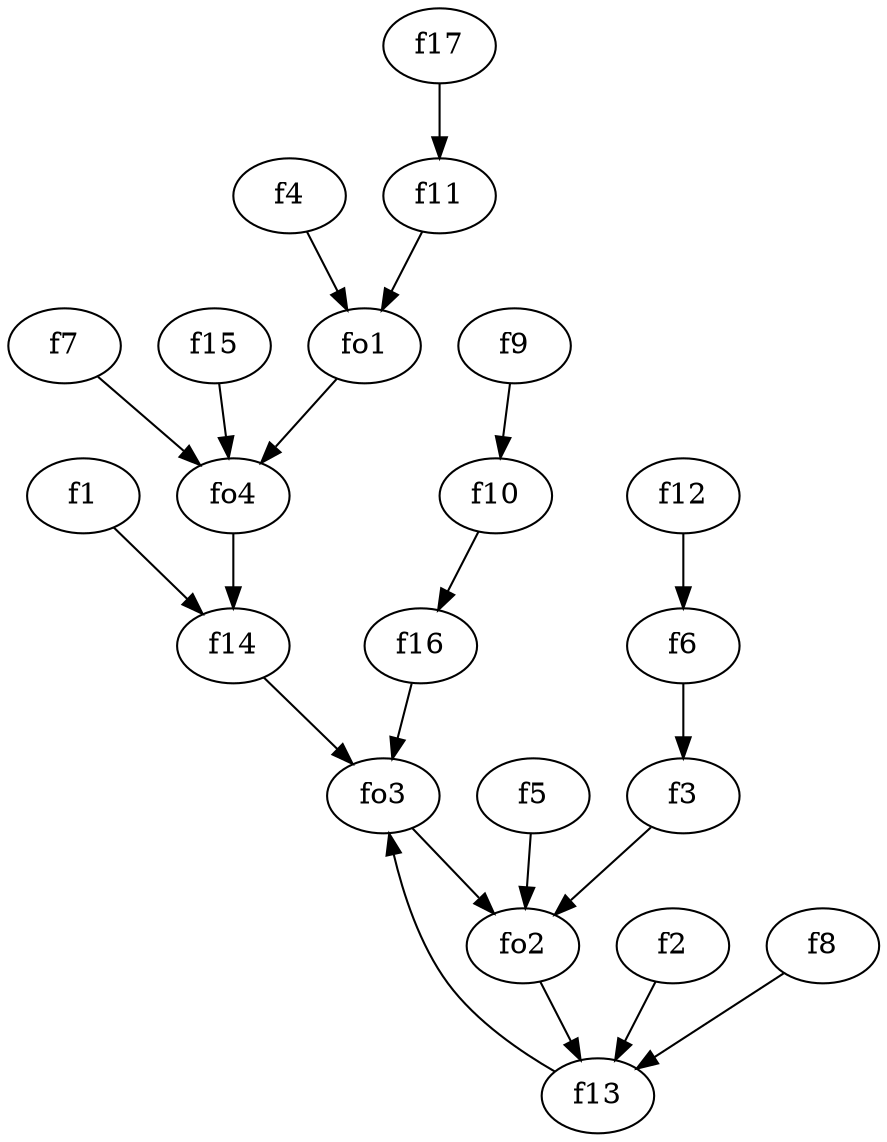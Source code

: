 strict digraph  {
f1;
f2;
f3;
f4;
f5;
f6;
f7;
f8;
f9;
f10;
f11;
f12;
f13;
f14;
f15;
f16;
f17;
fo1;
fo2;
fo3;
fo4;
f1 -> f14  [weight=2];
f2 -> f13  [weight=2];
f3 -> fo2  [weight=2];
f4 -> fo1  [weight=2];
f5 -> fo2  [weight=2];
f6 -> f3  [weight=2];
f7 -> fo4  [weight=2];
f8 -> f13  [weight=2];
f9 -> f10  [weight=2];
f10 -> f16  [weight=2];
f11 -> fo1  [weight=2];
f12 -> f6  [weight=2];
f13 -> fo3  [weight=2];
f14 -> fo3  [weight=2];
f15 -> fo4  [weight=2];
f16 -> fo3  [weight=2];
f17 -> f11  [weight=2];
fo1 -> fo4  [weight=2];
fo2 -> f13  [weight=2];
fo3 -> fo2  [weight=2];
fo4 -> f14  [weight=2];
}
